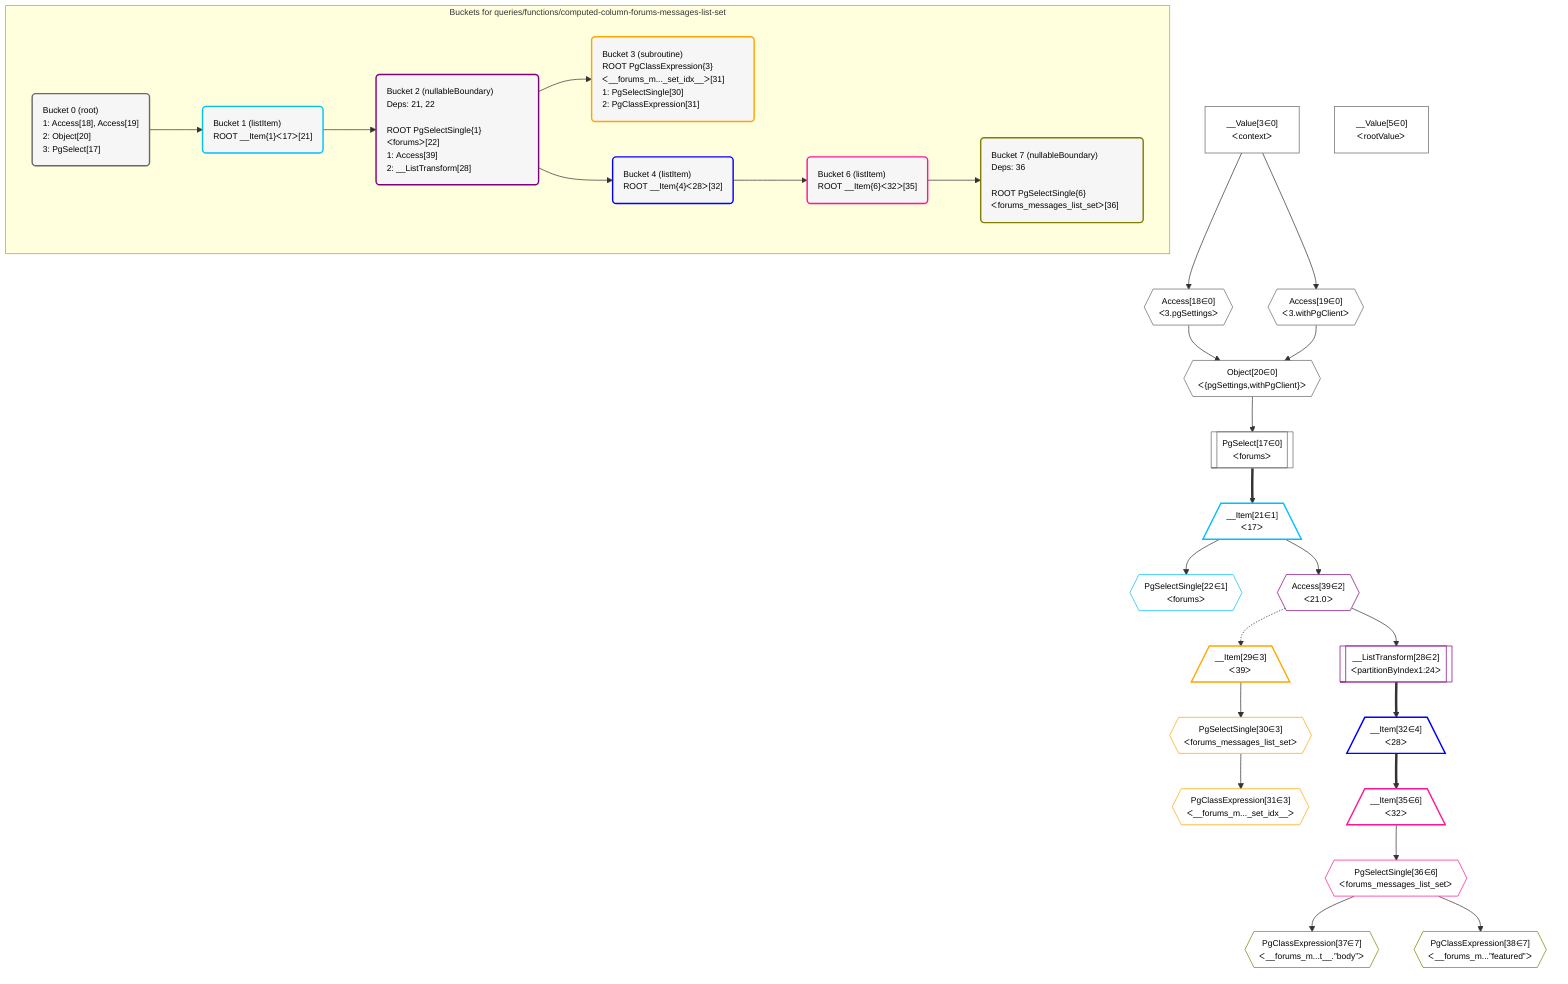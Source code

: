 %%{init: {'themeVariables': { 'fontSize': '12px'}}}%%
graph TD
    classDef path fill:#eee,stroke:#000,color:#000
    classDef plan fill:#fff,stroke-width:1px,color:#000
    classDef itemplan fill:#fff,stroke-width:2px,color:#000
    classDef unbatchedplan fill:#dff,stroke-width:1px,color:#000
    classDef sideeffectplan fill:#fcc,stroke-width:2px,color:#000
    classDef bucket fill:#f6f6f6,color:#000,stroke-width:2px,text-align:left


    %% define steps
    __Value3["__Value[3∈0]<br />ᐸcontextᐳ"]:::plan
    __Value5["__Value[5∈0]<br />ᐸrootValueᐳ"]:::plan
    Access18{{"Access[18∈0]<br />ᐸ3.pgSettingsᐳ"}}:::plan
    Access19{{"Access[19∈0]<br />ᐸ3.withPgClientᐳ"}}:::plan
    Object20{{"Object[20∈0]<br />ᐸ{pgSettings,withPgClient}ᐳ"}}:::plan
    PgSelect17[["PgSelect[17∈0]<br />ᐸforumsᐳ"]]:::plan
    __Item21[/"__Item[21∈1]<br />ᐸ17ᐳ"\]:::itemplan
    PgSelectSingle22{{"PgSelectSingle[22∈1]<br />ᐸforumsᐳ"}}:::plan
    Access39{{"Access[39∈2]<br />ᐸ21.0ᐳ"}}:::plan
    __ListTransform28[["__ListTransform[28∈2]<br />ᐸpartitionByIndex1:24ᐳ"]]:::plan
    __Item29[/"__Item[29∈3]<br />ᐸ39ᐳ"\]:::itemplan
    PgSelectSingle30{{"PgSelectSingle[30∈3]<br />ᐸforums_messages_list_setᐳ"}}:::plan
    PgClassExpression31{{"PgClassExpression[31∈3]<br />ᐸ__forums_m..._set_idx__ᐳ"}}:::plan
    __Item32[/"__Item[32∈4]<br />ᐸ28ᐳ"\]:::itemplan
    __Item35[/"__Item[35∈6]<br />ᐸ32ᐳ"\]:::itemplan
    PgSelectSingle36{{"PgSelectSingle[36∈6]<br />ᐸforums_messages_list_setᐳ"}}:::plan
    PgClassExpression37{{"PgClassExpression[37∈7]<br />ᐸ__forums_m...t__.”body”ᐳ"}}:::plan
    PgClassExpression38{{"PgClassExpression[38∈7]<br />ᐸ__forums_m...”featured”ᐳ"}}:::plan

    %% plan dependencies
    __Value3 --> Access18
    __Value3 --> Access19
    Access18 & Access19 --> Object20
    Object20 --> PgSelect17
    PgSelect17 ==> __Item21
    __Item21 --> PgSelectSingle22
    __Item21 --> Access39
    Access39 --> __ListTransform28
    Access39 -.-> __Item29
    __Item29 --> PgSelectSingle30
    PgSelectSingle30 --> PgClassExpression31
    __ListTransform28 ==> __Item32
    __Item32 ==> __Item35
    __Item35 --> PgSelectSingle36
    PgSelectSingle36 --> PgClassExpression37
    PgSelectSingle36 --> PgClassExpression38

    subgraph "Buckets for queries/functions/computed-column-forums-messages-list-set"
    Bucket0("Bucket 0 (root)<br />1: Access[18], Access[19]<br />2: Object[20]<br />3: PgSelect[17]"):::bucket
    classDef bucket0 stroke:#696969
    class Bucket0,__Value3,__Value5,PgSelect17,Access18,Access19,Object20 bucket0
    Bucket1("Bucket 1 (listItem)<br />ROOT __Item{1}ᐸ17ᐳ[21]"):::bucket
    classDef bucket1 stroke:#00bfff
    class Bucket1,__Item21,PgSelectSingle22 bucket1
    Bucket2("Bucket 2 (nullableBoundary)<br />Deps: 21, 22<br /><br />ROOT PgSelectSingle{1}ᐸforumsᐳ[22]<br />1: Access[39]<br />2: __ListTransform[28]"):::bucket
    classDef bucket2 stroke:#7f007f
    class Bucket2,__ListTransform28,Access39 bucket2
    Bucket3("Bucket 3 (subroutine)<br />ROOT PgClassExpression{3}ᐸ__forums_m..._set_idx__ᐳ[31]<br />1: PgSelectSingle[30]<br />2: PgClassExpression[31]"):::bucket
    classDef bucket3 stroke:#ffa500
    class Bucket3,__Item29,PgSelectSingle30,PgClassExpression31 bucket3
    Bucket4("Bucket 4 (listItem)<br />ROOT __Item{4}ᐸ28ᐳ[32]"):::bucket
    classDef bucket4 stroke:#0000ff
    class Bucket4,__Item32 bucket4
    Bucket6("Bucket 6 (listItem)<br />ROOT __Item{6}ᐸ32ᐳ[35]"):::bucket
    classDef bucket6 stroke:#ff1493
    class Bucket6,__Item35,PgSelectSingle36 bucket6
    Bucket7("Bucket 7 (nullableBoundary)<br />Deps: 36<br /><br />ROOT PgSelectSingle{6}ᐸforums_messages_list_setᐳ[36]"):::bucket
    classDef bucket7 stroke:#808000
    class Bucket7,PgClassExpression37,PgClassExpression38 bucket7
    Bucket0 --> Bucket1
    Bucket1 --> Bucket2
    Bucket2 --> Bucket3 & Bucket4
    Bucket4 --> Bucket6
    Bucket6 --> Bucket7
    end